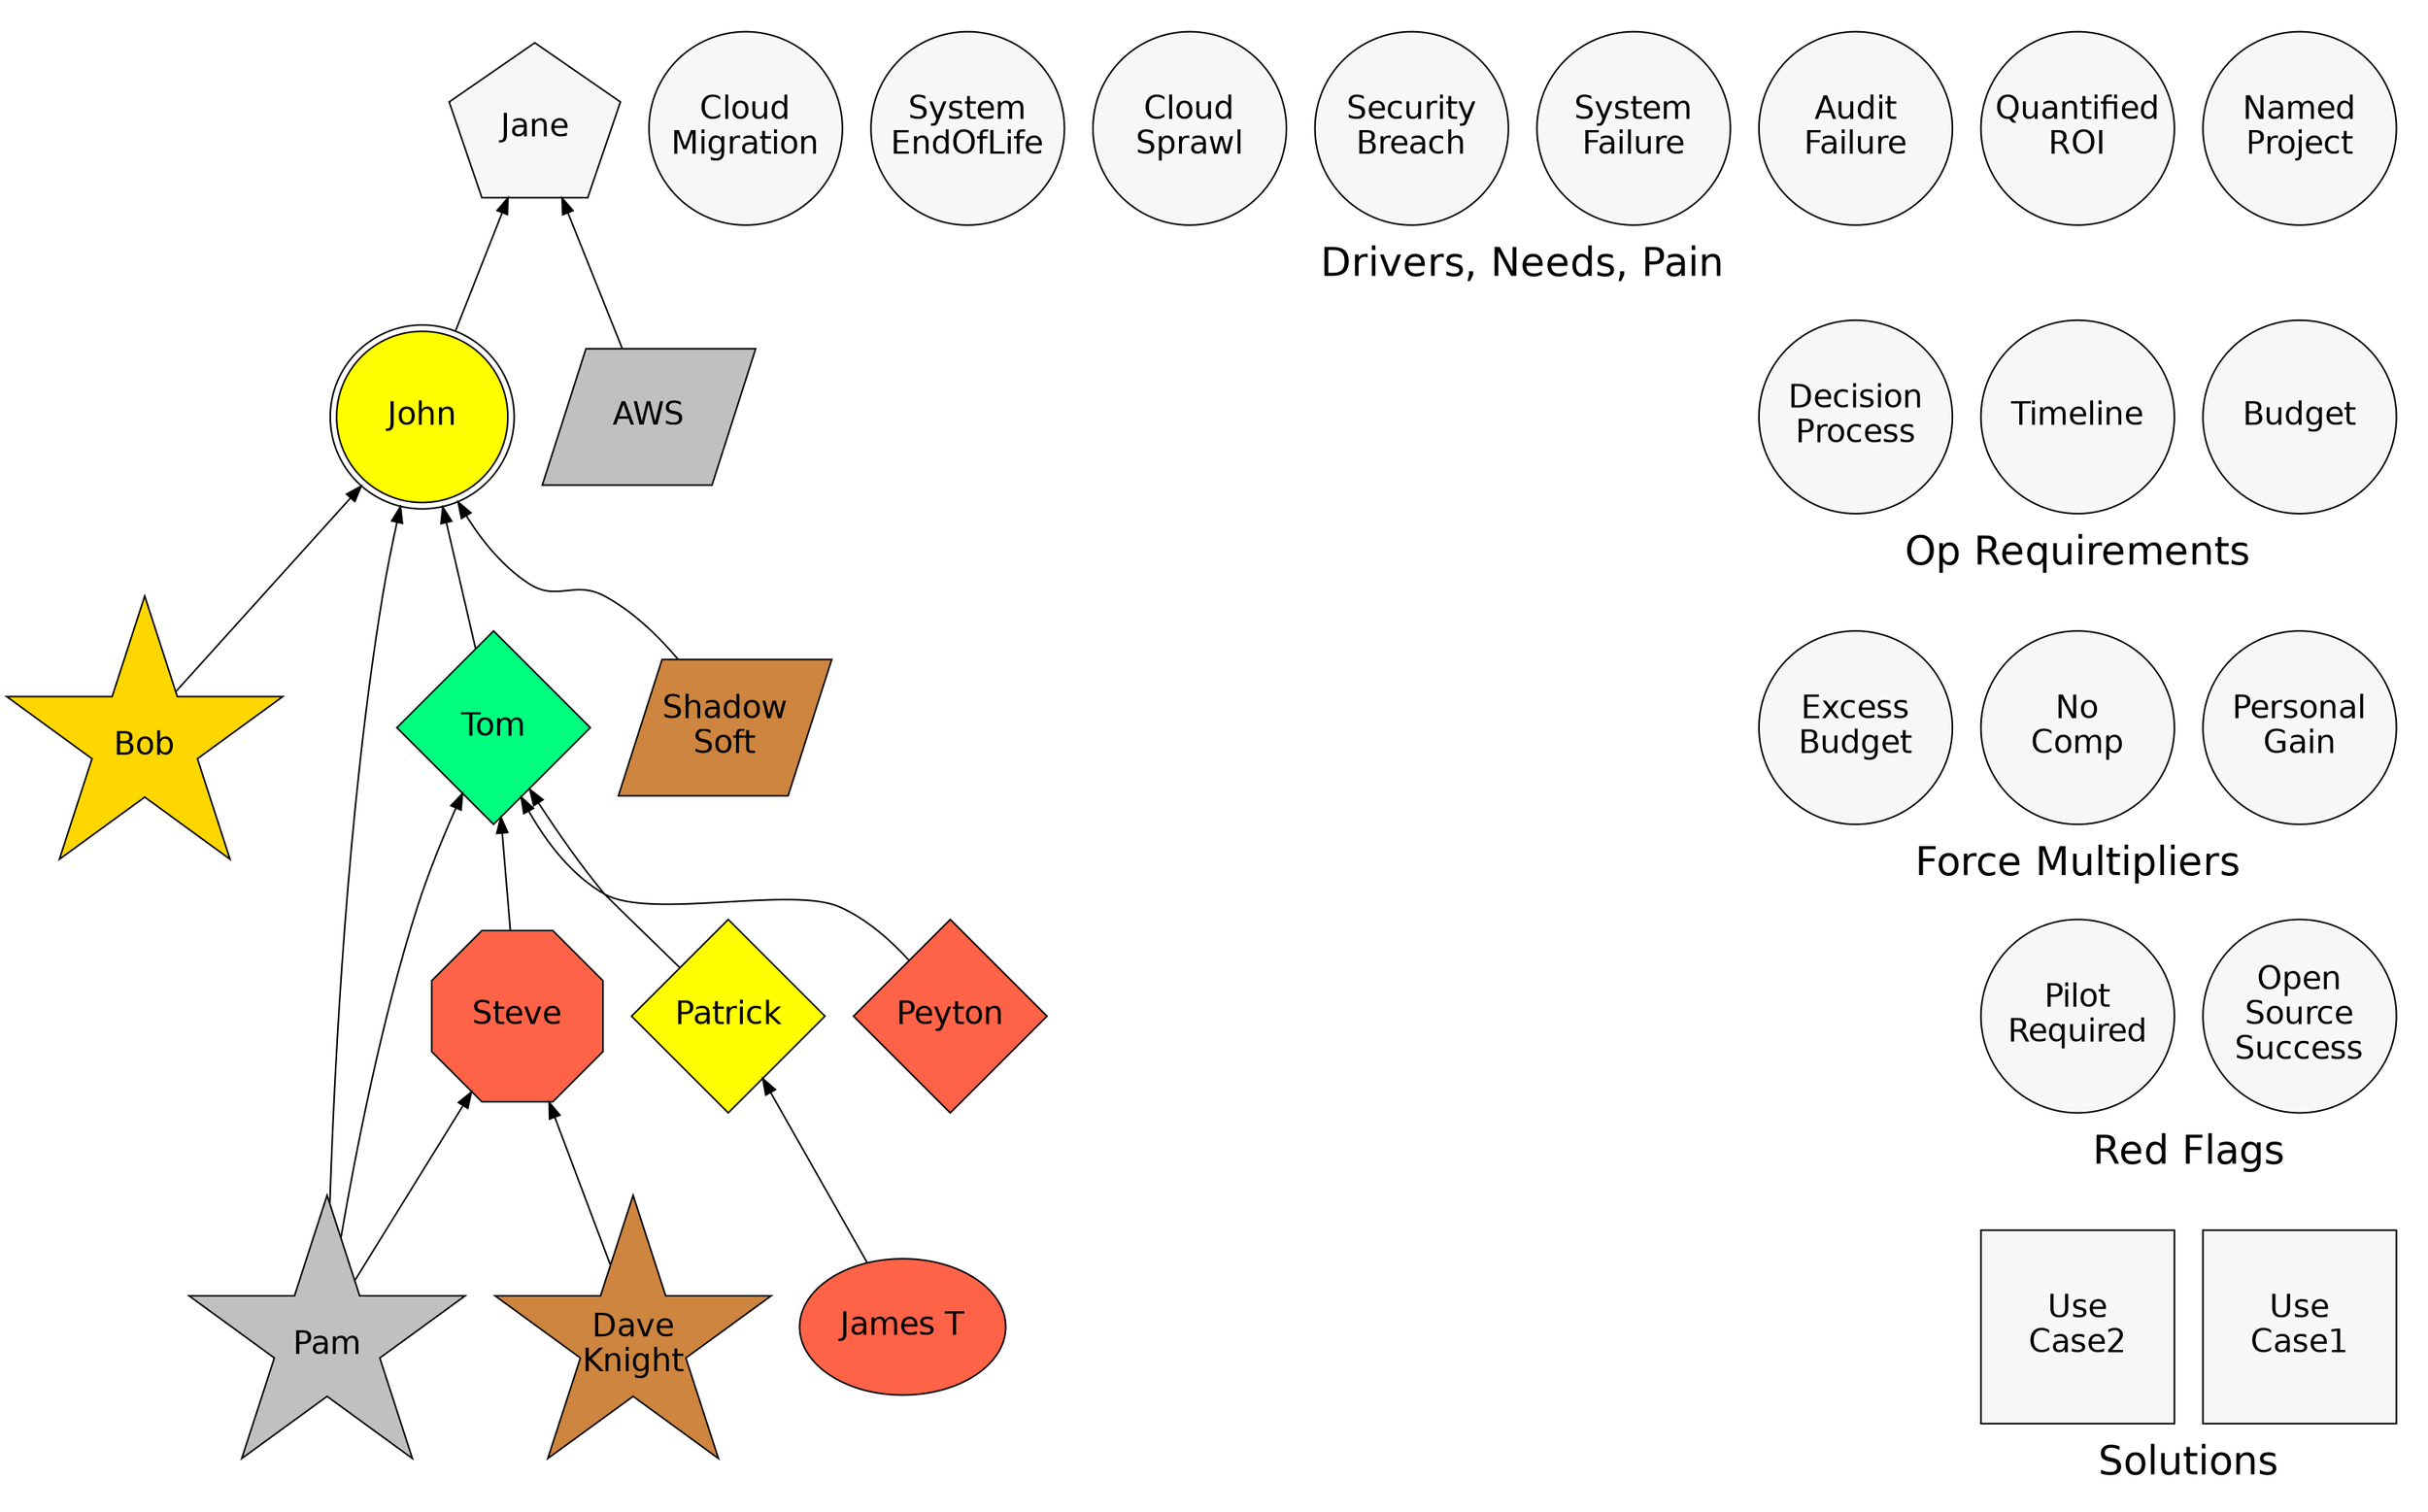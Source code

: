 digraph opportunity {

// 
// Opportunity as Code
//
// Use this specification to document the current status of your sales opportunity.


// Global defaults
graph [rankdir=BT, fontname=Helvetica, fontsize=25, penwidth = 0]
node [style=filled, fillcolor="grey97", fixedsize=true, fontname=Helvetica, fontsize=20]

//
// Organization 
// 

// Every person in the organization, except for champions and partners, 
// are color coded as follows, based on their perceived Net Promoter status 
// for the Hashicorp enterprise solution 
//   Promoter  - springgreen 
//   Passive   - yellow1
//   Detractor - tomato (rotten tomato is more like it)
//   Unknown   - grey97
//
// Champions and partners are by definition net promoters. They are 
// color coded based on their ability to sell the Hashicorp enterprise 
// solutions independently, i.e. their ability to influence. 
//   Gold    - gold
//   Silver  - silver 
//   Bronze  - peru 
//   Unknown - grey97
//
// Bronze indicates a lack of sales accumen, drive or product knowledge.
// Silver indicates moderate sales accumen, drive or product knowledge.
// Gold indicates exceptional sales accumen, drive, product knowledge and 
// validated influence. 
// 

// Executives
node [shape=pentagon, width=1.5, height=1.5] 
// Colors:
//   Promoter  - springgreen 
//   Passive   - yellow1
//   Detractor - tomato
JaneSmith [label="Jane", fillcolor=grey97]

// Buyers
node [shape=doublecircle, width=1.5, height=1.5]
// Colors:
//   Promoter  - springgreen 
//   Passive   - yellow1
//   Detractor - tomato 
JohnSmith [label="John", fillcolor=yellow1]

// Champions
node [shape=star, width=2.3, height=2.3]
// Colors:
//   Gold   - gold
//   Silver - silver 
//   Bronze - peru 
BobSmith [label="\nBob", fillcolor=gold]
PamSmith [label="\nPam", fillcolor=silver]
DaveKnight [label="\nDave\nKnight", fillcolor=peru]

// Tech Leaders
node [shape=octagon, width=1.5, height=1.5]
// Colors:
//   Promoter  - springgreen 
//   Passive   - yellow1
//   Detractor - tomato
SteveSuiter [label="Steve", fillcolor=tomato]

// Managers 
node [shape=diamond, width=1.7, height=1.7]
// Colors:
//   Promoter  - springgreen 
//   Passive   - yellow1
//   Detractor - tomato
TomBrady [label="Tom", fillcolor=springgreen]
PatMahomes [label="Patrick", fillcolor=yellow1]
PeytonManning [label="Peyton", fillcolor=tomato]

// Trusted Practioners
node [shape=oval, width=1.8, height=1.2]
// Colors:
//   Promoter  - springgreen 
//   Passive   - yellow1
//   Detractor - tomato
JamesKirk [label="James T", fillcolor=tomato]

// Partners
node [shape=parallelogram, width=1.8, height=1.2]
// Colors:
//   Gold   - gold
//   Silver - silver 
//   Bronze - peru 
AWS [label="AWS", fillcolor=silver]
ShadowSoft [label="Shadow\nSoft", fillcolor=peru]


//
// Influence
//

JohnSmith -> JaneSmith
AWS -> JaneSmith
ShadowSoft -> JohnSmith

TomBrady -> JohnSmith
SteveSuiter -> TomBrady

PatMahomes -> TomBrady
PeytonManning -> TomBrady

JamesKirk -> PatMahomes

BobSmith -> JohnSmith
PamSmith -> JohnSmith
DaveKnight -> SteveSuiter
PamSmith -> SteveSuiter
PamSmith -> TomBrady

//
// Intelligence
//

edge [style=invis]


//
// Sale Indicators
//

node [shape=circle, width=1.7, height=1.7]
// Colors:
//    For all sales indicators other than red flags:
//    True: springgreen 
//    False: grey97 
//    For red flags:
//    True: tomato 
//    False: grey97 
  

subgraph cluster_advantages {
  // Colors: 
  label = "Force Multipliers"

  PersonalGain [label="Personal\nGain", fillcolor=grey97] // Seeking career advancement, or trying to save job 
  NoComp [label="No\nComp", fillcolor=grey97]       // No external competition or RFP
  ExcessBudget [label="Excess\nBudget", fillcolor=grey97] // Use it or lose it
  {rank=same PersonalGain NoComp ExcessBudget}
}

subgraph cluster_redflags {
  // Colors: 
  label = "Red Flags"
  OSS [label="Open\nSource\nSuccess"] 
  Pilot [label="Pilot\nRequired"] 
  {rank=same "OSS" "Pilot"}
}


subgraph cluster_tablestakes {
  label = "Op Requirements"

  // BanT
  // The "a" are the executive and buyer nodes.
  // The "n" are the various Drivers, Needs and Pain nodes. 
  Budget 
  Timeline

  // meDDic (Decision criteria and process)
  // The "e" is the buyer node. The "c" is the champion node.
  // The "m" is the Quantified ROI (money made or saved) 
  // The "i" are the various Drivers, Needs and Pain nodes 
  DecisionProcess [label="Decision\nProcess"]
  {rank=same Budget Timeline DecisionProcess}
}

subgraph cluster_needs {
  label = "Drivers, Needs, Pain"
  // Business Drivers  BANT needs / MEDDIC pain
  NamedProject [label="Named\nProject"] // This means there is a planned business initiative
  QuantifiedROI [label="Quantified\nROI"]
  AuditFailure [label="Audit\nFailure"]
  SystemFailure [label="System\nFailure"]
  SecurityBreach [label="Security\nBreach"]
  CloudSprawl [label="Cloud\nSprawl"] 
  SystemEndOfLife [label="System\nEndOfLife"] 
  CloudMigration [label="Cloud\nMigration"]
  {rank=same "NamedProject" "AuditFailure" "SystemFailure" "SecurityBreach" "CloudSprawl" "SystemEndOfLife" "CloudMigration"}
}

//
// Solutions 
//

node [shape=box]
subgraph cluster_solutions {
  label = "Solutions"
  UseCase1 [label="Use\nCase1"] 
  UseCase2 [label="Use\nCase2"] 
  {rank=same "UseCase1" "UseCase2"} 
}
 

//
// Rank Config
// These edges are invisible. Pick first node in a rank, and 
// tie it to the first node in another rank to force a hierarchy
//

edge [style=invis]

// Rank 1 - Drivers/Needs/Pains
Budget -> NamedProject

// Rank 2 - Opportunity Requirements

PersonalGain -> Budget

// Rank 3 - Force Multipliers

OSS -> PersonalGain

// Rank 4 - Red flags

UseCase1 -> OSS

}
